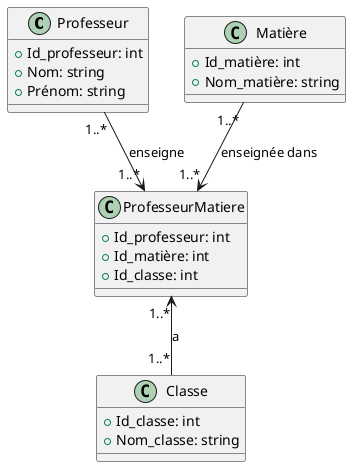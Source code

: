 @startuml

' Définition des classes
class Professeur {
  +Id_professeur: int
  +Nom: string
  +Prénom: string
}

class Matière {
  +Id_matière: int
  +Nom_matière: string
}

class Classe {
  +Id_classe: int
  +Nom_classe: string
}

' Définition de la classe d'association entre Professeur, Matière et Classe (Duo)
class ProfesseurMatiere {
  +Id_professeur: int
  +Id_matière: int
  +Id_classe: int
}

' Relations entre les classes
Professeur "1..*" --> "1..*" ProfesseurMatiere : enseigne
Matière "1..*" --> "1..*" ProfesseurMatiere : enseignée dans
Classe "1..*" -up-> "1..*" ProfesseurMatiere : a

' Cardinalités de la relation entre Professeur et Matière : ManyToMany
/'Professeur "0..*" --> "0..*" Matière : enseigne'/

' Cardinalité sur la classe Duo
/'ProfesseurMatiere "1" -up-> "1" Professeur : enseigne'/
/'ProfesseurMatiere "1" -up-> "1" Matière : est_associée_à'/
/'Professeur "1" --> "1" Classe : appartient_à'/

@enduml